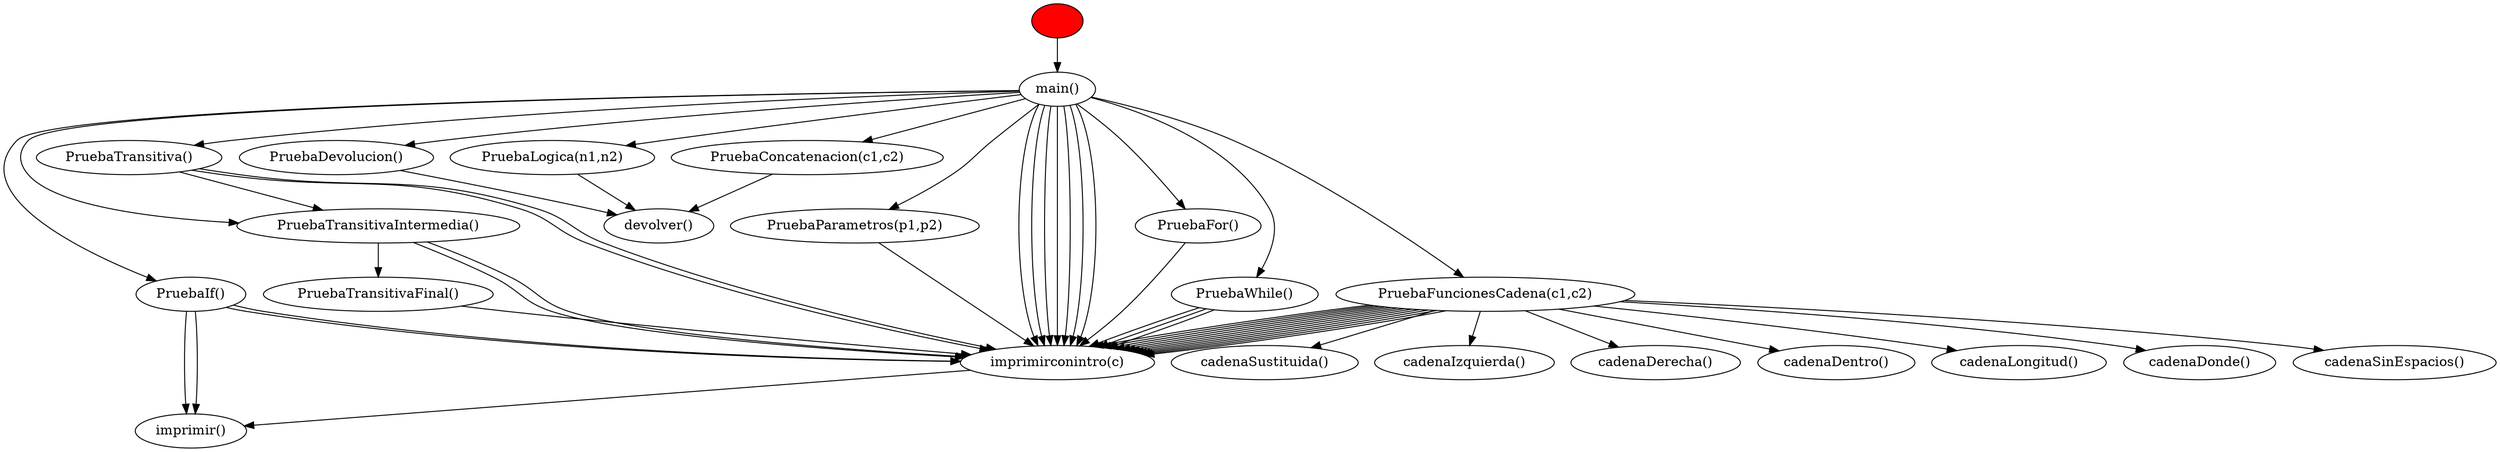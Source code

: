 digraph Llamadas
{
0 [label=""style=filled, fillcolor=red];
1 [label="PruebaTransitivaIntermedia()"];
2 [label="PruebaFor()"];
3 [label="PruebaWhile()"];
4 [label="PruebaDevolucion()"];
5 [label="PruebaLogica(n1,n2)"];
6 [label="PruebaTransitiva()"];
7 [label="PruebaParametros(p1,p2)"];
8 [label="main()"];
9 [label="imprimirconintro(c)"];
10 [label="PruebaConcatenacion(c1,c2)"];
11 [label="PruebaTransitivaFinal()"];
12 [label="PruebaIf()"];
13 [label="PruebaFuncionesCadena(c1,c2)"];
14 [label="devolver()"];
15 [label="imprimir()"];
16 [label="cadenaDonde()"];
17 [label="cadenaSinEspacios()"];
18 [label="cadenaSustituida()"];
19 [label="cadenaIzquierda()"];
20 [label="cadenaDerecha()"];
21 [label="cadenaDentro()"];
22 [label="cadenaLongitud()"];
0->8;
1->9;
1->11;
1->9;
2->9;
3->9;
3->9;
3->9;
4->14;
5->14;
6->9;
6->1;
6->9;
7->9;
8->9;
8->12;
8->2;
8->3;
8->6;
8->9;
8->1;
8->7;
8->9;
8->4;
8->9;
8->10;
8->5;
8->9;
8->9;
8->13;
8->9;
9->15;
10->14;
11->9;
12->9;
12->15;
12->15;
12->9;
13->16;
13->17;
13->18;
13->19;
13->20;
13->21;
13->22;
13->9;
13->9;
13->9;
13->9;
13->9;
13->9;
13->9;
13->9;
13->9;
13->9;
13->9;
13->9;
}
